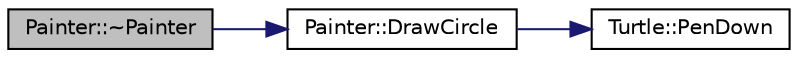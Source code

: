 digraph "Painter::~Painter"
{
  edge [fontname="Helvetica",fontsize="10",labelfontname="Helvetica",labelfontsize="10"];
  node [fontname="Helvetica",fontsize="10",shape=record];
  rankdir="LR";
  Node2 [label="Painter::~Painter",height=0.2,width=0.4,color="black", fillcolor="grey75", style="filled", fontcolor="black"];
  Node2 -> Node3 [color="midnightblue",fontsize="10",style="solid",fontname="Helvetica"];
  Node3 [label="Painter::DrawCircle",height=0.2,width=0.4,color="black", fillcolor="white", style="filled",URL="$dd/d30/class_painter.html#a0dd74a75b47da1afe5cb55b8a6ebcdb0"];
  Node3 -> Node4 [color="midnightblue",fontsize="10",style="solid",fontname="Helvetica"];
  Node4 [label="Turtle::PenDown",height=0.2,width=0.4,color="black", fillcolor="white", style="filled",URL="$db/de7/class_turtle.html#aac8729a51896a3d27149013d7be39108"];
}
